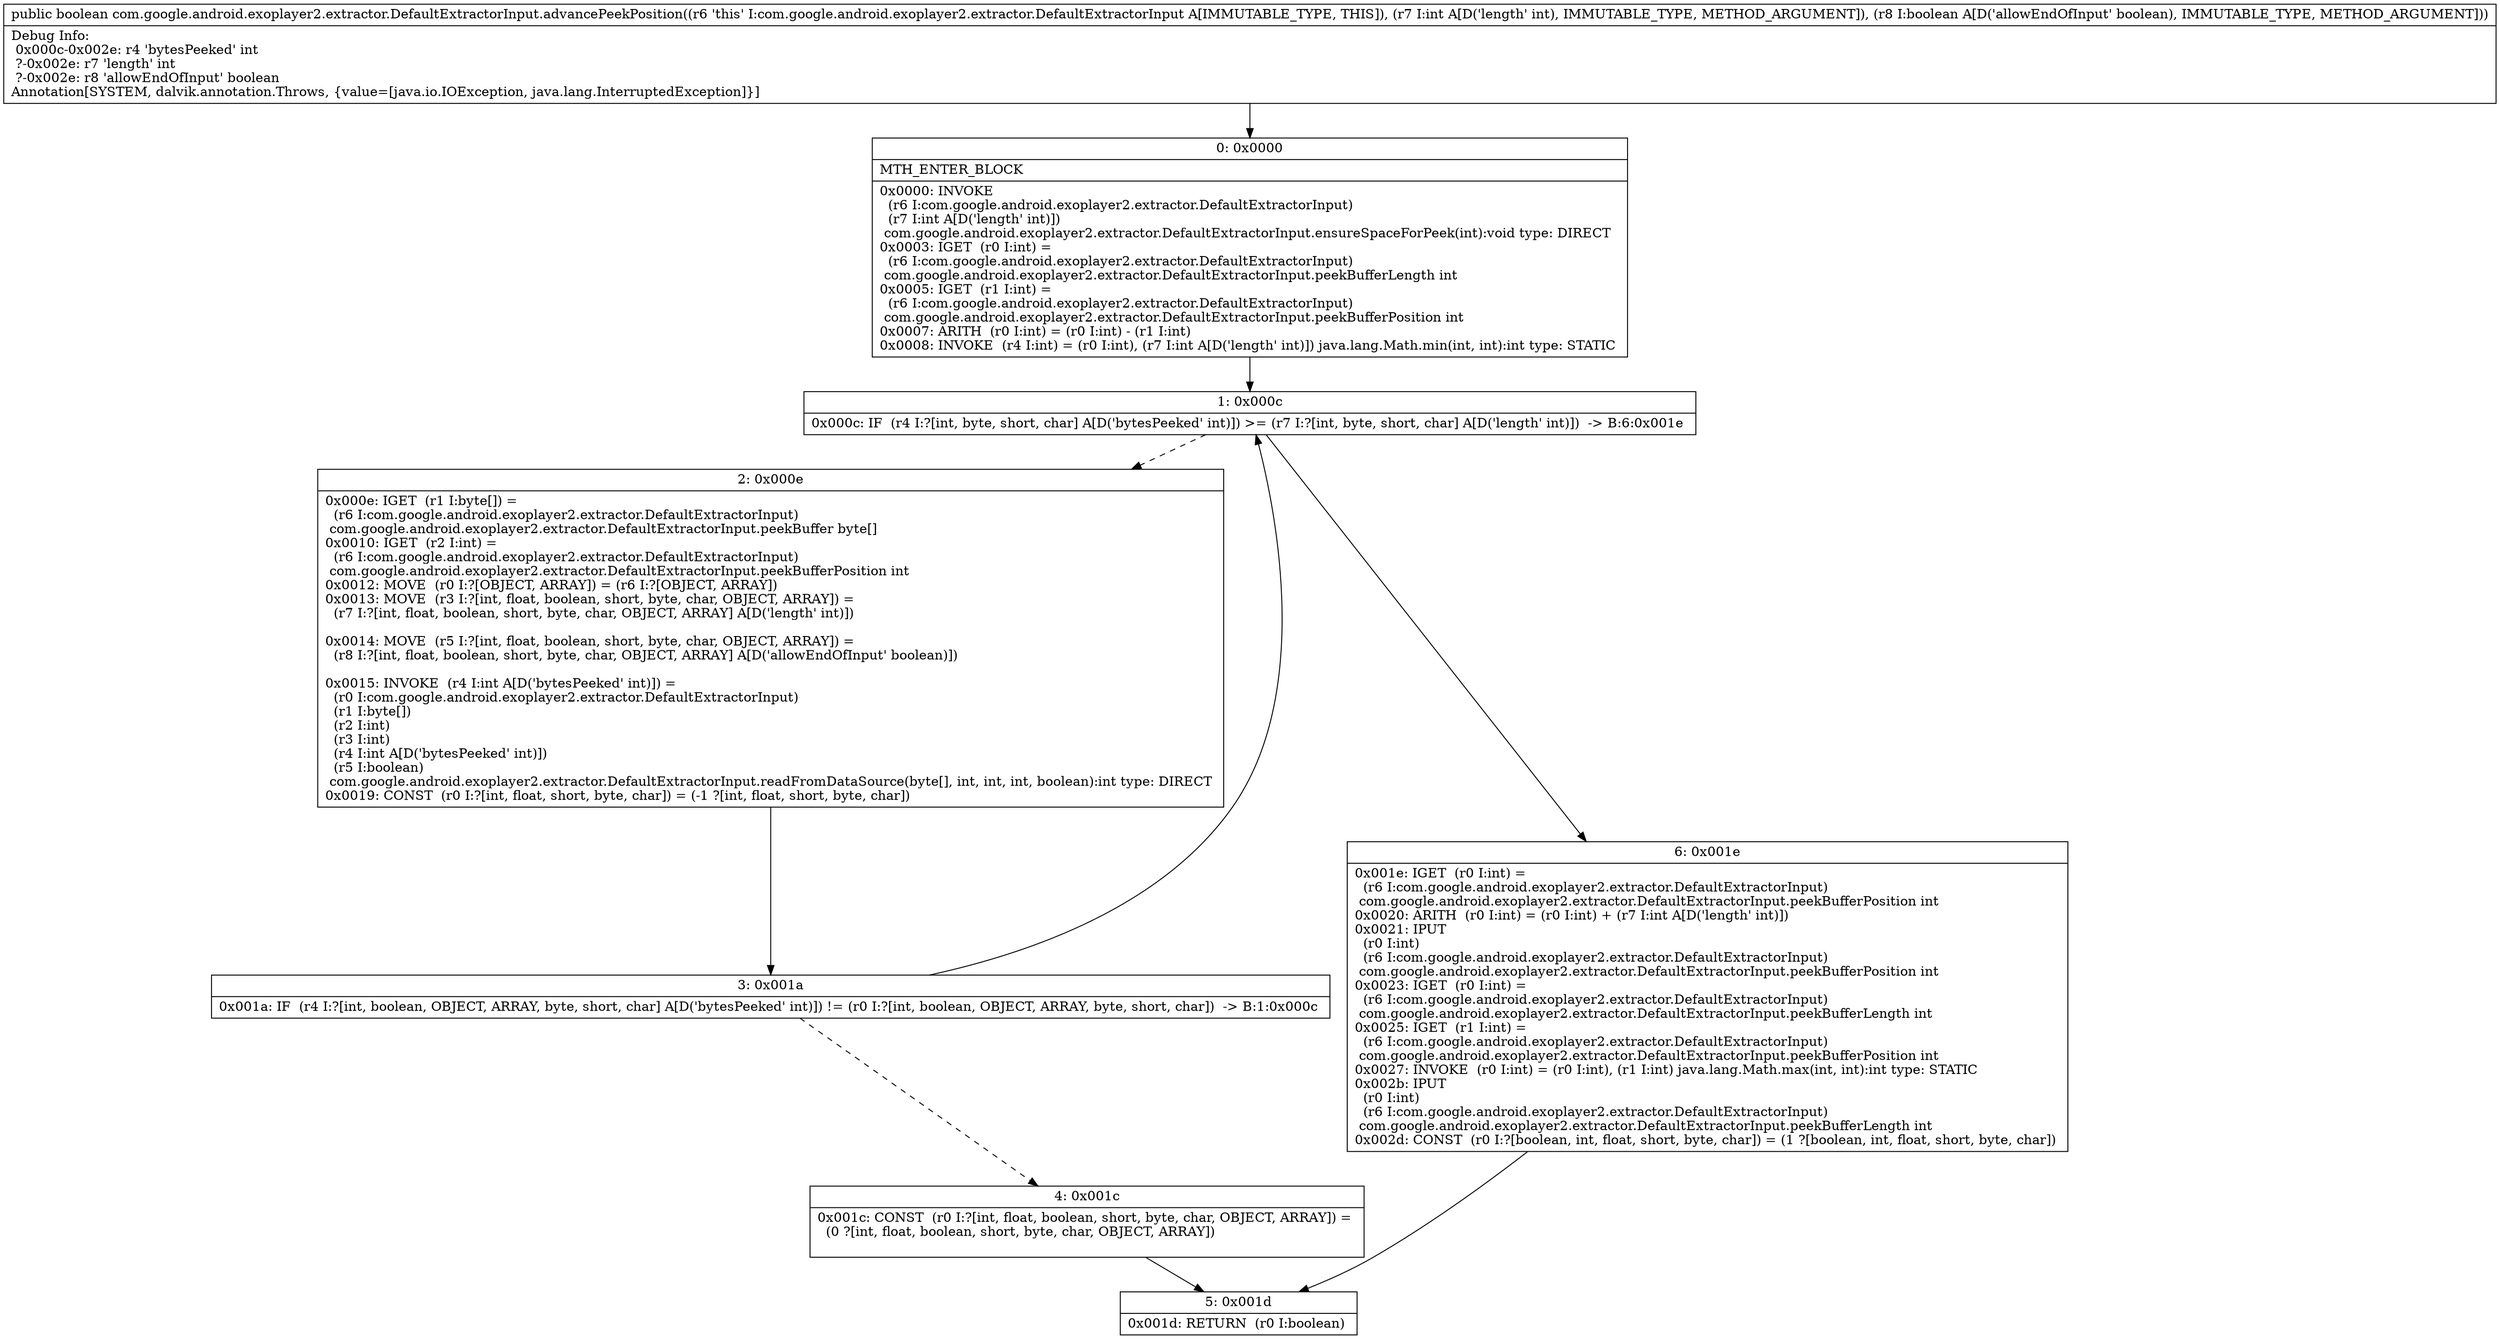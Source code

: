 digraph "CFG forcom.google.android.exoplayer2.extractor.DefaultExtractorInput.advancePeekPosition(IZ)Z" {
Node_0 [shape=record,label="{0\:\ 0x0000|MTH_ENTER_BLOCK\l|0x0000: INVOKE  \l  (r6 I:com.google.android.exoplayer2.extractor.DefaultExtractorInput)\l  (r7 I:int A[D('length' int)])\l com.google.android.exoplayer2.extractor.DefaultExtractorInput.ensureSpaceForPeek(int):void type: DIRECT \l0x0003: IGET  (r0 I:int) = \l  (r6 I:com.google.android.exoplayer2.extractor.DefaultExtractorInput)\l com.google.android.exoplayer2.extractor.DefaultExtractorInput.peekBufferLength int \l0x0005: IGET  (r1 I:int) = \l  (r6 I:com.google.android.exoplayer2.extractor.DefaultExtractorInput)\l com.google.android.exoplayer2.extractor.DefaultExtractorInput.peekBufferPosition int \l0x0007: ARITH  (r0 I:int) = (r0 I:int) \- (r1 I:int) \l0x0008: INVOKE  (r4 I:int) = (r0 I:int), (r7 I:int A[D('length' int)]) java.lang.Math.min(int, int):int type: STATIC \l}"];
Node_1 [shape=record,label="{1\:\ 0x000c|0x000c: IF  (r4 I:?[int, byte, short, char] A[D('bytesPeeked' int)]) \>= (r7 I:?[int, byte, short, char] A[D('length' int)])  \-\> B:6:0x001e \l}"];
Node_2 [shape=record,label="{2\:\ 0x000e|0x000e: IGET  (r1 I:byte[]) = \l  (r6 I:com.google.android.exoplayer2.extractor.DefaultExtractorInput)\l com.google.android.exoplayer2.extractor.DefaultExtractorInput.peekBuffer byte[] \l0x0010: IGET  (r2 I:int) = \l  (r6 I:com.google.android.exoplayer2.extractor.DefaultExtractorInput)\l com.google.android.exoplayer2.extractor.DefaultExtractorInput.peekBufferPosition int \l0x0012: MOVE  (r0 I:?[OBJECT, ARRAY]) = (r6 I:?[OBJECT, ARRAY]) \l0x0013: MOVE  (r3 I:?[int, float, boolean, short, byte, char, OBJECT, ARRAY]) = \l  (r7 I:?[int, float, boolean, short, byte, char, OBJECT, ARRAY] A[D('length' int)])\l \l0x0014: MOVE  (r5 I:?[int, float, boolean, short, byte, char, OBJECT, ARRAY]) = \l  (r8 I:?[int, float, boolean, short, byte, char, OBJECT, ARRAY] A[D('allowEndOfInput' boolean)])\l \l0x0015: INVOKE  (r4 I:int A[D('bytesPeeked' int)]) = \l  (r0 I:com.google.android.exoplayer2.extractor.DefaultExtractorInput)\l  (r1 I:byte[])\l  (r2 I:int)\l  (r3 I:int)\l  (r4 I:int A[D('bytesPeeked' int)])\l  (r5 I:boolean)\l com.google.android.exoplayer2.extractor.DefaultExtractorInput.readFromDataSource(byte[], int, int, int, boolean):int type: DIRECT \l0x0019: CONST  (r0 I:?[int, float, short, byte, char]) = (\-1 ?[int, float, short, byte, char]) \l}"];
Node_3 [shape=record,label="{3\:\ 0x001a|0x001a: IF  (r4 I:?[int, boolean, OBJECT, ARRAY, byte, short, char] A[D('bytesPeeked' int)]) != (r0 I:?[int, boolean, OBJECT, ARRAY, byte, short, char])  \-\> B:1:0x000c \l}"];
Node_4 [shape=record,label="{4\:\ 0x001c|0x001c: CONST  (r0 I:?[int, float, boolean, short, byte, char, OBJECT, ARRAY]) = \l  (0 ?[int, float, boolean, short, byte, char, OBJECT, ARRAY])\l \l}"];
Node_5 [shape=record,label="{5\:\ 0x001d|0x001d: RETURN  (r0 I:boolean) \l}"];
Node_6 [shape=record,label="{6\:\ 0x001e|0x001e: IGET  (r0 I:int) = \l  (r6 I:com.google.android.exoplayer2.extractor.DefaultExtractorInput)\l com.google.android.exoplayer2.extractor.DefaultExtractorInput.peekBufferPosition int \l0x0020: ARITH  (r0 I:int) = (r0 I:int) + (r7 I:int A[D('length' int)]) \l0x0021: IPUT  \l  (r0 I:int)\l  (r6 I:com.google.android.exoplayer2.extractor.DefaultExtractorInput)\l com.google.android.exoplayer2.extractor.DefaultExtractorInput.peekBufferPosition int \l0x0023: IGET  (r0 I:int) = \l  (r6 I:com.google.android.exoplayer2.extractor.DefaultExtractorInput)\l com.google.android.exoplayer2.extractor.DefaultExtractorInput.peekBufferLength int \l0x0025: IGET  (r1 I:int) = \l  (r6 I:com.google.android.exoplayer2.extractor.DefaultExtractorInput)\l com.google.android.exoplayer2.extractor.DefaultExtractorInput.peekBufferPosition int \l0x0027: INVOKE  (r0 I:int) = (r0 I:int), (r1 I:int) java.lang.Math.max(int, int):int type: STATIC \l0x002b: IPUT  \l  (r0 I:int)\l  (r6 I:com.google.android.exoplayer2.extractor.DefaultExtractorInput)\l com.google.android.exoplayer2.extractor.DefaultExtractorInput.peekBufferLength int \l0x002d: CONST  (r0 I:?[boolean, int, float, short, byte, char]) = (1 ?[boolean, int, float, short, byte, char]) \l}"];
MethodNode[shape=record,label="{public boolean com.google.android.exoplayer2.extractor.DefaultExtractorInput.advancePeekPosition((r6 'this' I:com.google.android.exoplayer2.extractor.DefaultExtractorInput A[IMMUTABLE_TYPE, THIS]), (r7 I:int A[D('length' int), IMMUTABLE_TYPE, METHOD_ARGUMENT]), (r8 I:boolean A[D('allowEndOfInput' boolean), IMMUTABLE_TYPE, METHOD_ARGUMENT]))  | Debug Info:\l  0x000c\-0x002e: r4 'bytesPeeked' int\l  ?\-0x002e: r7 'length' int\l  ?\-0x002e: r8 'allowEndOfInput' boolean\lAnnotation[SYSTEM, dalvik.annotation.Throws, \{value=[java.io.IOException, java.lang.InterruptedException]\}]\l}"];
MethodNode -> Node_0;
Node_0 -> Node_1;
Node_1 -> Node_2[style=dashed];
Node_1 -> Node_6;
Node_2 -> Node_3;
Node_3 -> Node_1;
Node_3 -> Node_4[style=dashed];
Node_4 -> Node_5;
Node_6 -> Node_5;
}

